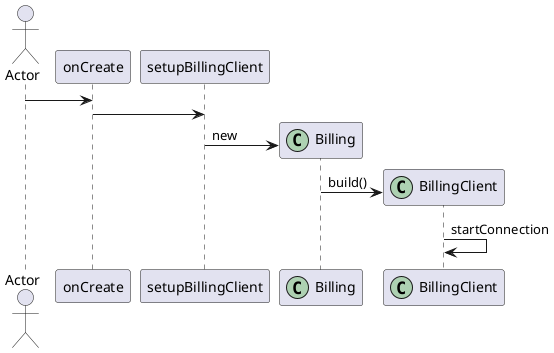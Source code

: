 @startuml

actor Actor
participant onCreate
Actor -> onCreate

participant setupBillingClient
onCreate -> setupBillingClient

create participant Billing << (C,#ADD1B2) >>
setupBillingClient -> Billing : new

create participant BillingClient << (C,#ADD1B2) >>
Billing -> BillingClient : build()

BillingClient -> BillingClient: startConnection

@enduml
